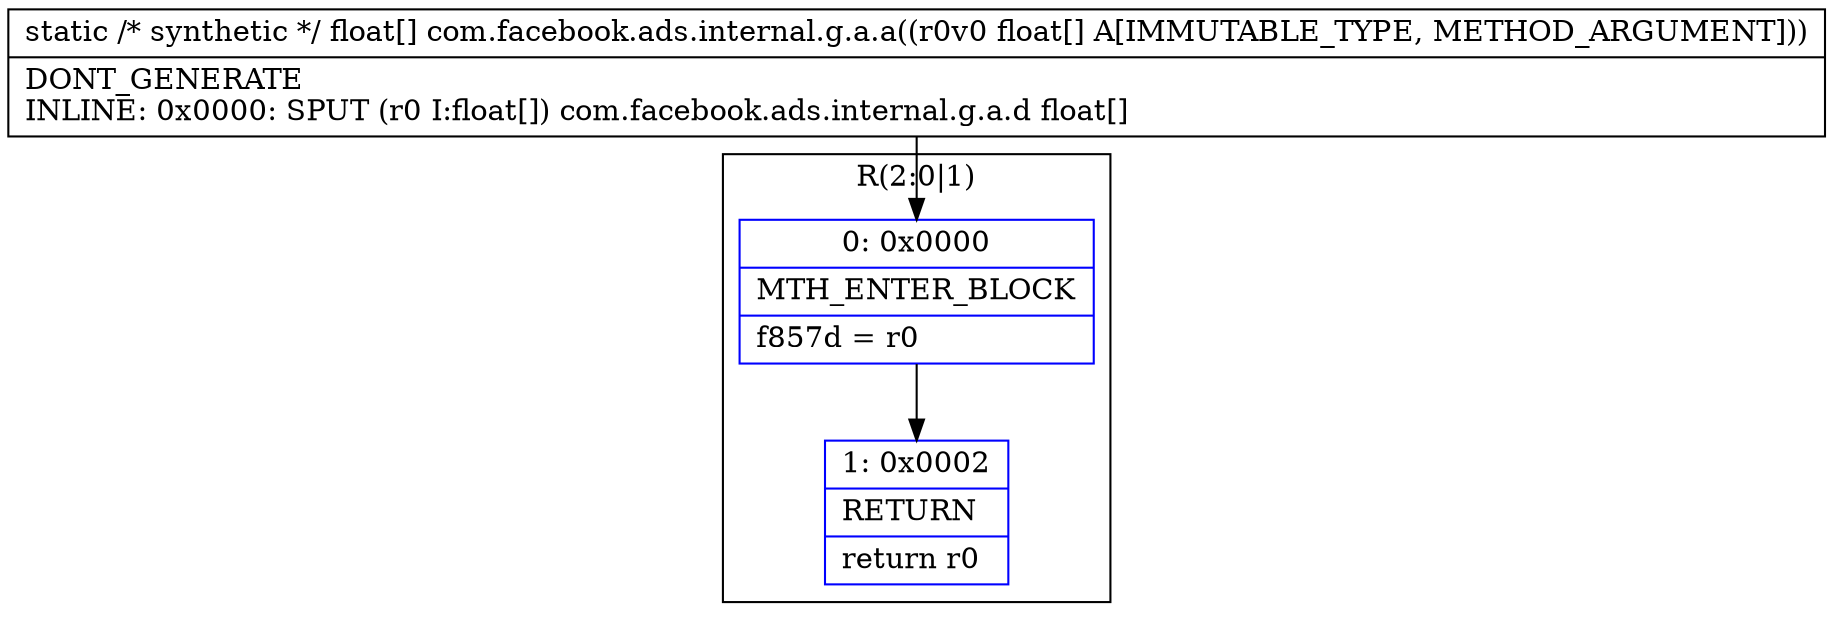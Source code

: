 digraph "CFG forcom.facebook.ads.internal.g.a.a([F)[F" {
subgraph cluster_Region_1255474065 {
label = "R(2:0|1)";
node [shape=record,color=blue];
Node_0 [shape=record,label="{0\:\ 0x0000|MTH_ENTER_BLOCK\l|f857d = r0\l}"];
Node_1 [shape=record,label="{1\:\ 0x0002|RETURN\l|return r0\l}"];
}
MethodNode[shape=record,label="{static \/* synthetic *\/ float[] com.facebook.ads.internal.g.a.a((r0v0 float[] A[IMMUTABLE_TYPE, METHOD_ARGUMENT]))  | DONT_GENERATE\lINLINE: 0x0000: SPUT  (r0 I:float[]) com.facebook.ads.internal.g.a.d float[]\l}"];
MethodNode -> Node_0;
Node_0 -> Node_1;
}

